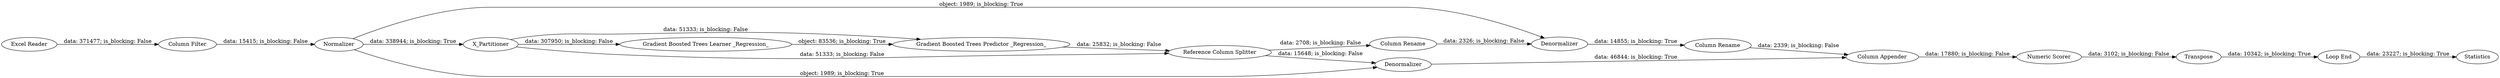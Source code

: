 digraph {
	"992891328008881186_33" [label="Numeric Scorer"]
	"992891328008881186_23" [label="Column Filter"]
	"992891328008881186_31" [label="Column Rename"]
	"992891328008881186_83" [label="Gradient Boosted Trees Predictor _Regression_"]
	"992891328008881186_34" [label="Excel Reader"]
	"992891328008881186_29" [label=Denormalizer]
	"992891328008881186_72" [label="Loop End"]
	"992891328008881186_26" [label=Normalizer]
	"992891328008881186_82" [label="Gradient Boosted Trees Learner _Regression_"]
	"992891328008881186_59" [label=Transpose]
	"992891328008881186_30" [label="Column Rename"]
	"992891328008881186_81" [label=X_Partitioner]
	"992891328008881186_80" [label=Statistics]
	"992891328008881186_27" [label="Reference Column Splitter"]
	"992891328008881186_28" [label=Denormalizer]
	"992891328008881186_32" [label="Column Appender"]
	"992891328008881186_32" -> "992891328008881186_33" [label="data: 17880; is_blocking: False"]
	"992891328008881186_81" -> "992891328008881186_83" [label="data: 51333; is_blocking: False"]
	"992891328008881186_30" -> "992891328008881186_29" [label="data: 2326; is_blocking: False"]
	"992891328008881186_28" -> "992891328008881186_32" [label="data: 46844; is_blocking: True"]
	"992891328008881186_27" -> "992891328008881186_30" [label="data: 2708; is_blocking: False"]
	"992891328008881186_31" -> "992891328008881186_32" [label="data: 2339; is_blocking: False"]
	"992891328008881186_27" -> "992891328008881186_28" [label="data: 15648; is_blocking: False"]
	"992891328008881186_72" -> "992891328008881186_80" [label="data: 23227; is_blocking: True"]
	"992891328008881186_81" -> "992891328008881186_82" [label="data: 307950; is_blocking: False"]
	"992891328008881186_83" -> "992891328008881186_27" [label="data: 25832; is_blocking: False"]
	"992891328008881186_59" -> "992891328008881186_72" [label="data: 10342; is_blocking: True"]
	"992891328008881186_33" -> "992891328008881186_59" [label="data: 3102; is_blocking: False"]
	"992891328008881186_26" -> "992891328008881186_81" [label="data: 338944; is_blocking: True"]
	"992891328008881186_34" -> "992891328008881186_23" [label="data: 371477; is_blocking: False"]
	"992891328008881186_26" -> "992891328008881186_29" [label="object: 1989; is_blocking: True"]
	"992891328008881186_81" -> "992891328008881186_27" [label="data: 51333; is_blocking: False"]
	"992891328008881186_82" -> "992891328008881186_83" [label="object: 83536; is_blocking: True"]
	"992891328008881186_26" -> "992891328008881186_28" [label="object: 1989; is_blocking: True"]
	"992891328008881186_29" -> "992891328008881186_31" [label="data: 14855; is_blocking: True"]
	"992891328008881186_23" -> "992891328008881186_26" [label="data: 15415; is_blocking: False"]
	rankdir=LR
}
